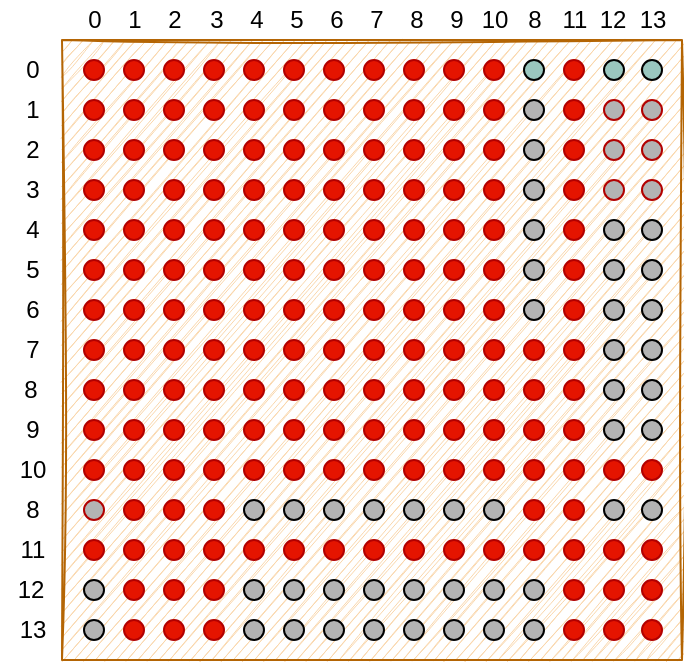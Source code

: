 <mxfile version="14.9.0" type="github">
  <diagram id="aI12qcD_9d_CpV8lR-iv" name="第 1 页">
    <mxGraphModel dx="1422" dy="762" grid="1" gridSize="10" guides="1" tooltips="1" connect="1" arrows="1" fold="1" page="1" pageScale="1" pageWidth="827" pageHeight="1169" math="0" shadow="0">
      <root>
        <mxCell id="0" />
        <mxCell id="1" parent="0" />
        <mxCell id="fjmunv5LrS3fBDm1KLxQ-1" value="" style="whiteSpace=wrap;html=1;aspect=fixed;fillColor=#fad7ac;rounded=0;glass=0;sketch=1;strokeColor=#b46504;" vertex="1" parent="1">
          <mxGeometry x="329" y="620" width="310" height="310" as="geometry" />
        </mxCell>
        <mxCell id="fjmunv5LrS3fBDm1KLxQ-2" value="" style="ellipse;whiteSpace=wrap;html=1;aspect=fixed;fontColor=#ffffff;fillColor=#e51400;strokeColor=#B20000;" vertex="1" parent="1">
          <mxGeometry x="360" y="630" width="10" height="10" as="geometry" />
        </mxCell>
        <mxCell id="fjmunv5LrS3fBDm1KLxQ-3" value="" style="ellipse;whiteSpace=wrap;html=1;aspect=fixed;fontColor=#ffffff;fillColor=#e51400;strokeColor=#B20000;" vertex="1" parent="1">
          <mxGeometry x="380" y="630" width="10" height="10" as="geometry" />
        </mxCell>
        <mxCell id="fjmunv5LrS3fBDm1KLxQ-4" value="" style="ellipse;whiteSpace=wrap;html=1;aspect=fixed;fontColor=#ffffff;fillColor=#e51400;strokeColor=#B20000;" vertex="1" parent="1">
          <mxGeometry x="400" y="630" width="10" height="10" as="geometry" />
        </mxCell>
        <mxCell id="fjmunv5LrS3fBDm1KLxQ-5" value="" style="ellipse;whiteSpace=wrap;html=1;aspect=fixed;fontColor=#ffffff;fillColor=#e51400;strokeColor=#B20000;" vertex="1" parent="1">
          <mxGeometry x="420" y="630" width="10" height="10" as="geometry" />
        </mxCell>
        <mxCell id="fjmunv5LrS3fBDm1KLxQ-6" value="" style="ellipse;whiteSpace=wrap;html=1;aspect=fixed;fontColor=#ffffff;fillColor=#e51400;strokeColor=#B20000;" vertex="1" parent="1">
          <mxGeometry x="440" y="630" width="10" height="10" as="geometry" />
        </mxCell>
        <mxCell id="fjmunv5LrS3fBDm1KLxQ-7" value="" style="ellipse;whiteSpace=wrap;html=1;aspect=fixed;fontColor=#ffffff;fillColor=#e51400;strokeColor=#B20000;" vertex="1" parent="1">
          <mxGeometry x="340" y="630" width="10" height="10" as="geometry" />
        </mxCell>
        <mxCell id="fjmunv5LrS3fBDm1KLxQ-8" value="" style="ellipse;whiteSpace=wrap;html=1;aspect=fixed;fontColor=#ffffff;fillColor=#e51400;strokeColor=#B20000;" vertex="1" parent="1">
          <mxGeometry x="460" y="630" width="10" height="10" as="geometry" />
        </mxCell>
        <mxCell id="fjmunv5LrS3fBDm1KLxQ-9" value="" style="ellipse;whiteSpace=wrap;html=1;aspect=fixed;fontColor=#ffffff;fillColor=#e51400;strokeColor=#B20000;" vertex="1" parent="1">
          <mxGeometry x="500" y="630" width="10" height="10" as="geometry" />
        </mxCell>
        <mxCell id="fjmunv5LrS3fBDm1KLxQ-10" value="" style="ellipse;whiteSpace=wrap;html=1;aspect=fixed;fontColor=#ffffff;fillColor=#e51400;strokeColor=#B20000;" vertex="1" parent="1">
          <mxGeometry x="520" y="630" width="10" height="10" as="geometry" />
        </mxCell>
        <mxCell id="fjmunv5LrS3fBDm1KLxQ-11" value="" style="ellipse;whiteSpace=wrap;html=1;aspect=fixed;fontColor=#ffffff;fillColor=#e51400;strokeColor=#B20000;" vertex="1" parent="1">
          <mxGeometry x="540" y="630" width="10" height="10" as="geometry" />
        </mxCell>
        <mxCell id="fjmunv5LrS3fBDm1KLxQ-12" value="" style="ellipse;whiteSpace=wrap;html=1;aspect=fixed;fillColor=#9AC7BF;" vertex="1" parent="1">
          <mxGeometry x="560" y="630" width="10" height="10" as="geometry" />
        </mxCell>
        <mxCell id="fjmunv5LrS3fBDm1KLxQ-13" value="" style="ellipse;whiteSpace=wrap;html=1;aspect=fixed;fillColor=#e51400;strokeColor=#B20000;fontColor=#ffffff;" vertex="1" parent="1">
          <mxGeometry x="580" y="630" width="10" height="10" as="geometry" />
        </mxCell>
        <mxCell id="fjmunv5LrS3fBDm1KLxQ-14" value="" style="ellipse;whiteSpace=wrap;html=1;aspect=fixed;fontColor=#ffffff;fillColor=#e51400;strokeColor=#B20000;" vertex="1" parent="1">
          <mxGeometry x="480" y="630" width="10" height="10" as="geometry" />
        </mxCell>
        <mxCell id="fjmunv5LrS3fBDm1KLxQ-15" value="" style="ellipse;whiteSpace=wrap;html=1;aspect=fixed;fillColor=#9AC7BF;" vertex="1" parent="1">
          <mxGeometry x="600" y="630" width="10" height="10" as="geometry" />
        </mxCell>
        <mxCell id="fjmunv5LrS3fBDm1KLxQ-16" value="" style="ellipse;whiteSpace=wrap;html=1;aspect=fixed;fillColor=#e51400;strokeColor=#B20000;fontColor=#ffffff;" vertex="1" parent="1">
          <mxGeometry x="360" y="650" width="10" height="10" as="geometry" />
        </mxCell>
        <mxCell id="fjmunv5LrS3fBDm1KLxQ-17" value="" style="ellipse;whiteSpace=wrap;html=1;aspect=fixed;fillColor=#e51400;strokeColor=#B20000;fontColor=#ffffff;" vertex="1" parent="1">
          <mxGeometry x="380" y="650" width="10" height="10" as="geometry" />
        </mxCell>
        <mxCell id="fjmunv5LrS3fBDm1KLxQ-18" value="" style="ellipse;whiteSpace=wrap;html=1;aspect=fixed;fillColor=#e51400;strokeColor=#B20000;fontColor=#ffffff;" vertex="1" parent="1">
          <mxGeometry x="400" y="650" width="10" height="10" as="geometry" />
        </mxCell>
        <mxCell id="fjmunv5LrS3fBDm1KLxQ-19" value="" style="ellipse;whiteSpace=wrap;html=1;aspect=fixed;fillColor=#e51400;strokeColor=#B20000;fontColor=#ffffff;" vertex="1" parent="1">
          <mxGeometry x="420" y="650" width="10" height="10" as="geometry" />
        </mxCell>
        <mxCell id="fjmunv5LrS3fBDm1KLxQ-20" value="" style="ellipse;whiteSpace=wrap;html=1;aspect=fixed;fillColor=#e51400;strokeColor=#B20000;fontColor=#ffffff;" vertex="1" parent="1">
          <mxGeometry x="440" y="650" width="10" height="10" as="geometry" />
        </mxCell>
        <mxCell id="fjmunv5LrS3fBDm1KLxQ-21" value="" style="ellipse;whiteSpace=wrap;html=1;aspect=fixed;fillColor=#e51400;strokeColor=#B20000;fontColor=#ffffff;" vertex="1" parent="1">
          <mxGeometry x="340" y="650" width="10" height="10" as="geometry" />
        </mxCell>
        <mxCell id="fjmunv5LrS3fBDm1KLxQ-22" value="" style="ellipse;whiteSpace=wrap;html=1;aspect=fixed;fillColor=#e51400;strokeColor=#B20000;fontColor=#ffffff;" vertex="1" parent="1">
          <mxGeometry x="460" y="650" width="10" height="10" as="geometry" />
        </mxCell>
        <mxCell id="fjmunv5LrS3fBDm1KLxQ-23" value="" style="ellipse;whiteSpace=wrap;html=1;aspect=fixed;fillColor=#e51400;strokeColor=#B20000;fontColor=#ffffff;" vertex="1" parent="1">
          <mxGeometry x="500" y="650" width="10" height="10" as="geometry" />
        </mxCell>
        <mxCell id="fjmunv5LrS3fBDm1KLxQ-24" value="" style="ellipse;whiteSpace=wrap;html=1;aspect=fixed;fillColor=#e51400;strokeColor=#B20000;fontColor=#ffffff;" vertex="1" parent="1">
          <mxGeometry x="520" y="650" width="10" height="10" as="geometry" />
        </mxCell>
        <mxCell id="fjmunv5LrS3fBDm1KLxQ-25" value="" style="ellipse;whiteSpace=wrap;html=1;aspect=fixed;fillColor=#e51400;strokeColor=#B20000;fontColor=#ffffff;" vertex="1" parent="1">
          <mxGeometry x="540" y="650" width="10" height="10" as="geometry" />
        </mxCell>
        <mxCell id="fjmunv5LrS3fBDm1KLxQ-26" value="" style="ellipse;whiteSpace=wrap;html=1;aspect=fixed;fillColor=#B3B3B3;" vertex="1" parent="1">
          <mxGeometry x="560" y="650" width="10" height="10" as="geometry" />
        </mxCell>
        <mxCell id="fjmunv5LrS3fBDm1KLxQ-27" value="" style="ellipse;whiteSpace=wrap;html=1;aspect=fixed;fillColor=#e51400;strokeColor=#B20000;fontColor=#ffffff;" vertex="1" parent="1">
          <mxGeometry x="580" y="650" width="10" height="10" as="geometry" />
        </mxCell>
        <mxCell id="fjmunv5LrS3fBDm1KLxQ-28" value="" style="ellipse;whiteSpace=wrap;html=1;aspect=fixed;fillColor=#e51400;strokeColor=#B20000;fontColor=#ffffff;" vertex="1" parent="1">
          <mxGeometry x="480" y="650" width="10" height="10" as="geometry" />
        </mxCell>
        <mxCell id="fjmunv5LrS3fBDm1KLxQ-29" value="" style="ellipse;whiteSpace=wrap;html=1;aspect=fixed;strokeColor=#B20000;fontColor=#ffffff;fillColor=#B3B3B3;" vertex="1" parent="1">
          <mxGeometry x="600" y="650" width="10" height="10" as="geometry" />
        </mxCell>
        <mxCell id="fjmunv5LrS3fBDm1KLxQ-30" value="" style="ellipse;whiteSpace=wrap;html=1;aspect=fixed;fillColor=#e51400;strokeColor=#B20000;fontColor=#ffffff;" vertex="1" parent="1">
          <mxGeometry x="360" y="670" width="10" height="10" as="geometry" />
        </mxCell>
        <mxCell id="fjmunv5LrS3fBDm1KLxQ-31" value="" style="ellipse;whiteSpace=wrap;html=1;aspect=fixed;fillColor=#e51400;strokeColor=#B20000;fontColor=#ffffff;" vertex="1" parent="1">
          <mxGeometry x="380" y="670" width="10" height="10" as="geometry" />
        </mxCell>
        <mxCell id="fjmunv5LrS3fBDm1KLxQ-32" value="" style="ellipse;whiteSpace=wrap;html=1;aspect=fixed;fillColor=#e51400;strokeColor=#B20000;fontColor=#ffffff;" vertex="1" parent="1">
          <mxGeometry x="400" y="670" width="10" height="10" as="geometry" />
        </mxCell>
        <mxCell id="fjmunv5LrS3fBDm1KLxQ-33" value="" style="ellipse;whiteSpace=wrap;html=1;aspect=fixed;fillColor=#e51400;strokeColor=#B20000;fontColor=#ffffff;" vertex="1" parent="1">
          <mxGeometry x="420" y="670" width="10" height="10" as="geometry" />
        </mxCell>
        <mxCell id="fjmunv5LrS3fBDm1KLxQ-34" value="" style="ellipse;whiteSpace=wrap;html=1;aspect=fixed;fillColor=#e51400;strokeColor=#B20000;fontColor=#ffffff;" vertex="1" parent="1">
          <mxGeometry x="440" y="670" width="10" height="10" as="geometry" />
        </mxCell>
        <mxCell id="fjmunv5LrS3fBDm1KLxQ-35" value="" style="ellipse;whiteSpace=wrap;html=1;aspect=fixed;fillColor=#e51400;strokeColor=#B20000;fontColor=#ffffff;" vertex="1" parent="1">
          <mxGeometry x="340" y="670" width="10" height="10" as="geometry" />
        </mxCell>
        <mxCell id="fjmunv5LrS3fBDm1KLxQ-36" value="" style="ellipse;whiteSpace=wrap;html=1;aspect=fixed;fillColor=#e51400;strokeColor=#B20000;fontColor=#ffffff;" vertex="1" parent="1">
          <mxGeometry x="460" y="670" width="10" height="10" as="geometry" />
        </mxCell>
        <mxCell id="fjmunv5LrS3fBDm1KLxQ-37" value="" style="ellipse;whiteSpace=wrap;html=1;aspect=fixed;fillColor=#e51400;strokeColor=#B20000;fontColor=#ffffff;" vertex="1" parent="1">
          <mxGeometry x="500" y="670" width="10" height="10" as="geometry" />
        </mxCell>
        <mxCell id="fjmunv5LrS3fBDm1KLxQ-38" value="" style="ellipse;whiteSpace=wrap;html=1;aspect=fixed;fillColor=#e51400;strokeColor=#B20000;fontColor=#ffffff;" vertex="1" parent="1">
          <mxGeometry x="520" y="670" width="10" height="10" as="geometry" />
        </mxCell>
        <mxCell id="fjmunv5LrS3fBDm1KLxQ-39" value="" style="ellipse;whiteSpace=wrap;html=1;aspect=fixed;fillColor=#e51400;strokeColor=#B20000;fontColor=#ffffff;" vertex="1" parent="1">
          <mxGeometry x="540" y="670" width="10" height="10" as="geometry" />
        </mxCell>
        <mxCell id="fjmunv5LrS3fBDm1KLxQ-40" value="" style="ellipse;whiteSpace=wrap;html=1;aspect=fixed;fillColor=#B3B3B3;" vertex="1" parent="1">
          <mxGeometry x="560" y="670" width="10" height="10" as="geometry" />
        </mxCell>
        <mxCell id="fjmunv5LrS3fBDm1KLxQ-41" value="" style="ellipse;whiteSpace=wrap;html=1;aspect=fixed;strokeColor=#B20000;fillColor=#e51400;fontColor=#ffffff;" vertex="1" parent="1">
          <mxGeometry x="580" y="670" width="10" height="10" as="geometry" />
        </mxCell>
        <mxCell id="fjmunv5LrS3fBDm1KLxQ-42" value="" style="ellipse;whiteSpace=wrap;html=1;aspect=fixed;fillColor=#e51400;strokeColor=#B20000;fontColor=#ffffff;" vertex="1" parent="1">
          <mxGeometry x="480" y="670" width="10" height="10" as="geometry" />
        </mxCell>
        <mxCell id="fjmunv5LrS3fBDm1KLxQ-43" value="" style="ellipse;whiteSpace=wrap;html=1;aspect=fixed;strokeColor=#B20000;fontColor=#ffffff;fillColor=#B3B3B3;" vertex="1" parent="1">
          <mxGeometry x="600" y="670" width="10" height="10" as="geometry" />
        </mxCell>
        <mxCell id="fjmunv5LrS3fBDm1KLxQ-44" value="" style="ellipse;whiteSpace=wrap;html=1;aspect=fixed;fillColor=#e51400;strokeColor=#B20000;fontColor=#ffffff;" vertex="1" parent="1">
          <mxGeometry x="360" y="690" width="10" height="10" as="geometry" />
        </mxCell>
        <mxCell id="fjmunv5LrS3fBDm1KLxQ-45" value="" style="ellipse;whiteSpace=wrap;html=1;aspect=fixed;fillColor=#e51400;strokeColor=#B20000;fontColor=#ffffff;" vertex="1" parent="1">
          <mxGeometry x="380" y="690" width="10" height="10" as="geometry" />
        </mxCell>
        <mxCell id="fjmunv5LrS3fBDm1KLxQ-46" value="" style="ellipse;whiteSpace=wrap;html=1;aspect=fixed;fillColor=#e51400;strokeColor=#B20000;fontColor=#ffffff;" vertex="1" parent="1">
          <mxGeometry x="400" y="690" width="10" height="10" as="geometry" />
        </mxCell>
        <mxCell id="fjmunv5LrS3fBDm1KLxQ-47" value="" style="ellipse;whiteSpace=wrap;html=1;aspect=fixed;fillColor=#e51400;strokeColor=#B20000;fontColor=#ffffff;" vertex="1" parent="1">
          <mxGeometry x="420" y="690" width="10" height="10" as="geometry" />
        </mxCell>
        <mxCell id="fjmunv5LrS3fBDm1KLxQ-48" value="" style="ellipse;whiteSpace=wrap;html=1;aspect=fixed;fillColor=#e51400;strokeColor=#B20000;fontColor=#ffffff;" vertex="1" parent="1">
          <mxGeometry x="440" y="690" width="10" height="10" as="geometry" />
        </mxCell>
        <mxCell id="fjmunv5LrS3fBDm1KLxQ-49" value="" style="ellipse;whiteSpace=wrap;html=1;aspect=fixed;fillColor=#e51400;strokeColor=#B20000;fontColor=#ffffff;" vertex="1" parent="1">
          <mxGeometry x="340" y="690" width="10" height="10" as="geometry" />
        </mxCell>
        <mxCell id="fjmunv5LrS3fBDm1KLxQ-50" value="" style="ellipse;whiteSpace=wrap;html=1;aspect=fixed;fillColor=#e51400;strokeColor=#B20000;fontColor=#ffffff;" vertex="1" parent="1">
          <mxGeometry x="460" y="690" width="10" height="10" as="geometry" />
        </mxCell>
        <mxCell id="fjmunv5LrS3fBDm1KLxQ-51" value="" style="ellipse;whiteSpace=wrap;html=1;aspect=fixed;fillColor=#e51400;strokeColor=#B20000;fontColor=#ffffff;" vertex="1" parent="1">
          <mxGeometry x="500" y="690" width="10" height="10" as="geometry" />
        </mxCell>
        <mxCell id="fjmunv5LrS3fBDm1KLxQ-52" value="" style="ellipse;whiteSpace=wrap;html=1;aspect=fixed;fillColor=#e51400;strokeColor=#B20000;fontColor=#ffffff;" vertex="1" parent="1">
          <mxGeometry x="520" y="690" width="10" height="10" as="geometry" />
        </mxCell>
        <mxCell id="fjmunv5LrS3fBDm1KLxQ-53" value="" style="ellipse;whiteSpace=wrap;html=1;aspect=fixed;fillColor=#e51400;strokeColor=#B20000;fontColor=#ffffff;" vertex="1" parent="1">
          <mxGeometry x="540" y="690" width="10" height="10" as="geometry" />
        </mxCell>
        <mxCell id="fjmunv5LrS3fBDm1KLxQ-54" value="" style="ellipse;whiteSpace=wrap;html=1;aspect=fixed;fillColor=#B3B3B3;" vertex="1" parent="1">
          <mxGeometry x="560" y="690" width="10" height="10" as="geometry" />
        </mxCell>
        <mxCell id="fjmunv5LrS3fBDm1KLxQ-55" value="" style="ellipse;whiteSpace=wrap;html=1;aspect=fixed;fillColor=#e51400;strokeColor=#B20000;fontColor=#ffffff;" vertex="1" parent="1">
          <mxGeometry x="580" y="690" width="10" height="10" as="geometry" />
        </mxCell>
        <mxCell id="fjmunv5LrS3fBDm1KLxQ-56" value="" style="ellipse;whiteSpace=wrap;html=1;aspect=fixed;fillColor=#e51400;strokeColor=#B20000;fontColor=#ffffff;" vertex="1" parent="1">
          <mxGeometry x="480" y="690" width="10" height="10" as="geometry" />
        </mxCell>
        <mxCell id="fjmunv5LrS3fBDm1KLxQ-57" value="" style="ellipse;whiteSpace=wrap;html=1;aspect=fixed;strokeColor=#B20000;fontColor=#ffffff;fillColor=#B3B3B3;" vertex="1" parent="1">
          <mxGeometry x="600" y="690" width="10" height="10" as="geometry" />
        </mxCell>
        <mxCell id="fjmunv5LrS3fBDm1KLxQ-58" value="" style="ellipse;whiteSpace=wrap;html=1;aspect=fixed;fillColor=#e51400;strokeColor=#B20000;fontColor=#ffffff;" vertex="1" parent="1">
          <mxGeometry x="360" y="710" width="10" height="10" as="geometry" />
        </mxCell>
        <mxCell id="fjmunv5LrS3fBDm1KLxQ-59" value="" style="ellipse;whiteSpace=wrap;html=1;aspect=fixed;fillColor=#e51400;strokeColor=#B20000;fontColor=#ffffff;" vertex="1" parent="1">
          <mxGeometry x="380" y="710" width="10" height="10" as="geometry" />
        </mxCell>
        <mxCell id="fjmunv5LrS3fBDm1KLxQ-60" value="" style="ellipse;whiteSpace=wrap;html=1;aspect=fixed;fillColor=#e51400;strokeColor=#B20000;fontColor=#ffffff;" vertex="1" parent="1">
          <mxGeometry x="400" y="710" width="10" height="10" as="geometry" />
        </mxCell>
        <mxCell id="fjmunv5LrS3fBDm1KLxQ-61" value="" style="ellipse;whiteSpace=wrap;html=1;aspect=fixed;fillColor=#e51400;strokeColor=#B20000;fontColor=#ffffff;" vertex="1" parent="1">
          <mxGeometry x="420" y="710" width="10" height="10" as="geometry" />
        </mxCell>
        <mxCell id="fjmunv5LrS3fBDm1KLxQ-62" value="" style="ellipse;whiteSpace=wrap;html=1;aspect=fixed;fillColor=#e51400;strokeColor=#B20000;fontColor=#ffffff;" vertex="1" parent="1">
          <mxGeometry x="440" y="710" width="10" height="10" as="geometry" />
        </mxCell>
        <mxCell id="fjmunv5LrS3fBDm1KLxQ-63" value="" style="ellipse;whiteSpace=wrap;html=1;aspect=fixed;fillColor=#e51400;strokeColor=#B20000;fontColor=#ffffff;" vertex="1" parent="1">
          <mxGeometry x="340" y="710" width="10" height="10" as="geometry" />
        </mxCell>
        <mxCell id="fjmunv5LrS3fBDm1KLxQ-64" value="" style="ellipse;whiteSpace=wrap;html=1;aspect=fixed;fillColor=#e51400;strokeColor=#B20000;fontColor=#ffffff;" vertex="1" parent="1">
          <mxGeometry x="460" y="710" width="10" height="10" as="geometry" />
        </mxCell>
        <mxCell id="fjmunv5LrS3fBDm1KLxQ-65" value="" style="ellipse;whiteSpace=wrap;html=1;aspect=fixed;fillColor=#e51400;strokeColor=#B20000;fontColor=#ffffff;" vertex="1" parent="1">
          <mxGeometry x="500" y="710" width="10" height="10" as="geometry" />
        </mxCell>
        <mxCell id="fjmunv5LrS3fBDm1KLxQ-66" value="" style="ellipse;whiteSpace=wrap;html=1;aspect=fixed;fillColor=#e51400;strokeColor=#B20000;fontColor=#ffffff;" vertex="1" parent="1">
          <mxGeometry x="520" y="710" width="10" height="10" as="geometry" />
        </mxCell>
        <mxCell id="fjmunv5LrS3fBDm1KLxQ-67" value="" style="ellipse;whiteSpace=wrap;html=1;aspect=fixed;fillColor=#e51400;strokeColor=#B20000;fontColor=#ffffff;" vertex="1" parent="1">
          <mxGeometry x="540" y="710" width="10" height="10" as="geometry" />
        </mxCell>
        <mxCell id="fjmunv5LrS3fBDm1KLxQ-68" value="" style="ellipse;whiteSpace=wrap;html=1;aspect=fixed;fillColor=#B3B3B3;" vertex="1" parent="1">
          <mxGeometry x="560" y="710" width="10" height="10" as="geometry" />
        </mxCell>
        <mxCell id="fjmunv5LrS3fBDm1KLxQ-69" value="" style="ellipse;whiteSpace=wrap;html=1;aspect=fixed;fillColor=#e51400;strokeColor=#B20000;fontColor=#ffffff;" vertex="1" parent="1">
          <mxGeometry x="580" y="710" width="10" height="10" as="geometry" />
        </mxCell>
        <mxCell id="fjmunv5LrS3fBDm1KLxQ-70" value="" style="ellipse;whiteSpace=wrap;html=1;aspect=fixed;fillColor=#e51400;strokeColor=#B20000;fontColor=#ffffff;" vertex="1" parent="1">
          <mxGeometry x="480" y="710" width="10" height="10" as="geometry" />
        </mxCell>
        <mxCell id="fjmunv5LrS3fBDm1KLxQ-71" value="" style="ellipse;whiteSpace=wrap;html=1;aspect=fixed;fillColor=#B3B3B3;" vertex="1" parent="1">
          <mxGeometry x="600" y="710" width="10" height="10" as="geometry" />
        </mxCell>
        <mxCell id="fjmunv5LrS3fBDm1KLxQ-72" value="" style="ellipse;whiteSpace=wrap;html=1;aspect=fixed;fillColor=#e51400;strokeColor=#B20000;fontColor=#ffffff;" vertex="1" parent="1">
          <mxGeometry x="360" y="730" width="10" height="10" as="geometry" />
        </mxCell>
        <mxCell id="fjmunv5LrS3fBDm1KLxQ-73" value="" style="ellipse;whiteSpace=wrap;html=1;aspect=fixed;fillColor=#e51400;strokeColor=#B20000;fontColor=#ffffff;" vertex="1" parent="1">
          <mxGeometry x="380" y="730" width="10" height="10" as="geometry" />
        </mxCell>
        <mxCell id="fjmunv5LrS3fBDm1KLxQ-74" value="" style="ellipse;whiteSpace=wrap;html=1;aspect=fixed;fillColor=#e51400;strokeColor=#B20000;fontColor=#ffffff;" vertex="1" parent="1">
          <mxGeometry x="400" y="730" width="10" height="10" as="geometry" />
        </mxCell>
        <mxCell id="fjmunv5LrS3fBDm1KLxQ-75" value="" style="ellipse;whiteSpace=wrap;html=1;aspect=fixed;fillColor=#e51400;strokeColor=#B20000;fontColor=#ffffff;" vertex="1" parent="1">
          <mxGeometry x="420" y="730" width="10" height="10" as="geometry" />
        </mxCell>
        <mxCell id="fjmunv5LrS3fBDm1KLxQ-76" value="" style="ellipse;whiteSpace=wrap;html=1;aspect=fixed;fillColor=#e51400;strokeColor=#B20000;fontColor=#ffffff;" vertex="1" parent="1">
          <mxGeometry x="440" y="730" width="10" height="10" as="geometry" />
        </mxCell>
        <mxCell id="fjmunv5LrS3fBDm1KLxQ-77" value="" style="ellipse;whiteSpace=wrap;html=1;aspect=fixed;fillColor=#e51400;strokeColor=#B20000;fontColor=#ffffff;" vertex="1" parent="1">
          <mxGeometry x="340" y="730" width="10" height="10" as="geometry" />
        </mxCell>
        <mxCell id="fjmunv5LrS3fBDm1KLxQ-78" value="" style="ellipse;whiteSpace=wrap;html=1;aspect=fixed;fillColor=#e51400;strokeColor=#B20000;fontColor=#ffffff;" vertex="1" parent="1">
          <mxGeometry x="460" y="730" width="10" height="10" as="geometry" />
        </mxCell>
        <mxCell id="fjmunv5LrS3fBDm1KLxQ-79" value="" style="ellipse;whiteSpace=wrap;html=1;aspect=fixed;fillColor=#e51400;strokeColor=#B20000;fontColor=#ffffff;" vertex="1" parent="1">
          <mxGeometry x="500" y="730" width="10" height="10" as="geometry" />
        </mxCell>
        <mxCell id="fjmunv5LrS3fBDm1KLxQ-80" value="" style="ellipse;whiteSpace=wrap;html=1;aspect=fixed;fillColor=#e51400;strokeColor=#B20000;fontColor=#ffffff;" vertex="1" parent="1">
          <mxGeometry x="520" y="730" width="10" height="10" as="geometry" />
        </mxCell>
        <mxCell id="fjmunv5LrS3fBDm1KLxQ-81" value="" style="ellipse;whiteSpace=wrap;html=1;aspect=fixed;fillColor=#e51400;strokeColor=#B20000;fontColor=#ffffff;" vertex="1" parent="1">
          <mxGeometry x="540" y="730" width="10" height="10" as="geometry" />
        </mxCell>
        <mxCell id="fjmunv5LrS3fBDm1KLxQ-82" value="" style="ellipse;whiteSpace=wrap;html=1;aspect=fixed;fillColor=#B3B3B3;" vertex="1" parent="1">
          <mxGeometry x="560" y="730" width="10" height="10" as="geometry" />
        </mxCell>
        <mxCell id="fjmunv5LrS3fBDm1KLxQ-83" value="" style="ellipse;whiteSpace=wrap;html=1;aspect=fixed;fillColor=#e51400;strokeColor=#B20000;fontColor=#ffffff;" vertex="1" parent="1">
          <mxGeometry x="580" y="730" width="10" height="10" as="geometry" />
        </mxCell>
        <mxCell id="fjmunv5LrS3fBDm1KLxQ-84" value="" style="ellipse;whiteSpace=wrap;html=1;aspect=fixed;fillColor=#e51400;strokeColor=#B20000;fontColor=#ffffff;" vertex="1" parent="1">
          <mxGeometry x="480" y="730" width="10" height="10" as="geometry" />
        </mxCell>
        <mxCell id="fjmunv5LrS3fBDm1KLxQ-85" value="" style="ellipse;whiteSpace=wrap;html=1;aspect=fixed;fillColor=#B3B3B3;" vertex="1" parent="1">
          <mxGeometry x="600" y="730" width="10" height="10" as="geometry" />
        </mxCell>
        <mxCell id="fjmunv5LrS3fBDm1KLxQ-86" value="" style="ellipse;whiteSpace=wrap;html=1;aspect=fixed;fillColor=#e51400;strokeColor=#B20000;fontColor=#ffffff;" vertex="1" parent="1">
          <mxGeometry x="360" y="750" width="10" height="10" as="geometry" />
        </mxCell>
        <mxCell id="fjmunv5LrS3fBDm1KLxQ-87" value="" style="ellipse;whiteSpace=wrap;html=1;aspect=fixed;fillColor=#e51400;strokeColor=#B20000;fontColor=#ffffff;" vertex="1" parent="1">
          <mxGeometry x="380" y="750" width="10" height="10" as="geometry" />
        </mxCell>
        <mxCell id="fjmunv5LrS3fBDm1KLxQ-88" value="" style="ellipse;whiteSpace=wrap;html=1;aspect=fixed;fillColor=#e51400;strokeColor=#B20000;fontColor=#ffffff;" vertex="1" parent="1">
          <mxGeometry x="400" y="750" width="10" height="10" as="geometry" />
        </mxCell>
        <mxCell id="fjmunv5LrS3fBDm1KLxQ-89" value="" style="ellipse;whiteSpace=wrap;html=1;aspect=fixed;fillColor=#e51400;strokeColor=#B20000;fontColor=#ffffff;" vertex="1" parent="1">
          <mxGeometry x="420" y="750" width="10" height="10" as="geometry" />
        </mxCell>
        <mxCell id="fjmunv5LrS3fBDm1KLxQ-90" value="" style="ellipse;whiteSpace=wrap;html=1;aspect=fixed;fillColor=#e51400;strokeColor=#B20000;fontColor=#ffffff;" vertex="1" parent="1">
          <mxGeometry x="440" y="750" width="10" height="10" as="geometry" />
        </mxCell>
        <mxCell id="fjmunv5LrS3fBDm1KLxQ-91" value="" style="ellipse;whiteSpace=wrap;html=1;aspect=fixed;fillColor=#e51400;strokeColor=#B20000;fontColor=#ffffff;" vertex="1" parent="1">
          <mxGeometry x="340" y="750" width="10" height="10" as="geometry" />
        </mxCell>
        <mxCell id="fjmunv5LrS3fBDm1KLxQ-92" value="" style="ellipse;whiteSpace=wrap;html=1;aspect=fixed;fillColor=#e51400;strokeColor=#B20000;fontColor=#ffffff;" vertex="1" parent="1">
          <mxGeometry x="460" y="750" width="10" height="10" as="geometry" />
        </mxCell>
        <mxCell id="fjmunv5LrS3fBDm1KLxQ-93" value="" style="ellipse;whiteSpace=wrap;html=1;aspect=fixed;fillColor=#e51400;strokeColor=#B20000;fontColor=#ffffff;" vertex="1" parent="1">
          <mxGeometry x="500" y="750" width="10" height="10" as="geometry" />
        </mxCell>
        <mxCell id="fjmunv5LrS3fBDm1KLxQ-94" value="" style="ellipse;whiteSpace=wrap;html=1;aspect=fixed;fillColor=#e51400;strokeColor=#B20000;fontColor=#ffffff;" vertex="1" parent="1">
          <mxGeometry x="520" y="750" width="10" height="10" as="geometry" />
        </mxCell>
        <mxCell id="fjmunv5LrS3fBDm1KLxQ-95" value="" style="ellipse;whiteSpace=wrap;html=1;aspect=fixed;fillColor=#e51400;strokeColor=#B20000;fontColor=#ffffff;" vertex="1" parent="1">
          <mxGeometry x="540" y="750" width="10" height="10" as="geometry" />
        </mxCell>
        <mxCell id="fjmunv5LrS3fBDm1KLxQ-96" value="" style="ellipse;whiteSpace=wrap;html=1;aspect=fixed;fillColor=#B3B3B3;" vertex="1" parent="1">
          <mxGeometry x="560" y="750" width="10" height="10" as="geometry" />
        </mxCell>
        <mxCell id="fjmunv5LrS3fBDm1KLxQ-97" value="" style="ellipse;whiteSpace=wrap;html=1;aspect=fixed;fillColor=#e51400;strokeColor=#B20000;fontColor=#ffffff;" vertex="1" parent="1">
          <mxGeometry x="580" y="750" width="10" height="10" as="geometry" />
        </mxCell>
        <mxCell id="fjmunv5LrS3fBDm1KLxQ-98" value="" style="ellipse;whiteSpace=wrap;html=1;aspect=fixed;fillColor=#e51400;strokeColor=#B20000;fontColor=#ffffff;" vertex="1" parent="1">
          <mxGeometry x="480" y="750" width="10" height="10" as="geometry" />
        </mxCell>
        <mxCell id="fjmunv5LrS3fBDm1KLxQ-99" value="" style="ellipse;whiteSpace=wrap;html=1;aspect=fixed;fillColor=#B3B3B3;" vertex="1" parent="1">
          <mxGeometry x="600" y="750" width="10" height="10" as="geometry" />
        </mxCell>
        <mxCell id="fjmunv5LrS3fBDm1KLxQ-100" value="" style="ellipse;whiteSpace=wrap;html=1;aspect=fixed;fillColor=#e51400;strokeColor=#B20000;fontColor=#ffffff;" vertex="1" parent="1">
          <mxGeometry x="360" y="770" width="10" height="10" as="geometry" />
        </mxCell>
        <mxCell id="fjmunv5LrS3fBDm1KLxQ-101" value="" style="ellipse;whiteSpace=wrap;html=1;aspect=fixed;fillColor=#e51400;strokeColor=#B20000;fontColor=#ffffff;" vertex="1" parent="1">
          <mxGeometry x="380" y="770" width="10" height="10" as="geometry" />
        </mxCell>
        <mxCell id="fjmunv5LrS3fBDm1KLxQ-102" value="" style="ellipse;whiteSpace=wrap;html=1;aspect=fixed;fillColor=#e51400;strokeColor=#B20000;fontColor=#ffffff;" vertex="1" parent="1">
          <mxGeometry x="400" y="770" width="10" height="10" as="geometry" />
        </mxCell>
        <mxCell id="fjmunv5LrS3fBDm1KLxQ-103" value="" style="ellipse;whiteSpace=wrap;html=1;aspect=fixed;fillColor=#e51400;strokeColor=#B20000;fontColor=#ffffff;" vertex="1" parent="1">
          <mxGeometry x="420" y="770" width="10" height="10" as="geometry" />
        </mxCell>
        <mxCell id="fjmunv5LrS3fBDm1KLxQ-104" value="" style="ellipse;whiteSpace=wrap;html=1;aspect=fixed;fillColor=#e51400;strokeColor=#B20000;fontColor=#ffffff;" vertex="1" parent="1">
          <mxGeometry x="440" y="770" width="10" height="10" as="geometry" />
        </mxCell>
        <mxCell id="fjmunv5LrS3fBDm1KLxQ-105" value="" style="ellipse;whiteSpace=wrap;html=1;aspect=fixed;fillColor=#e51400;strokeColor=#B20000;fontColor=#ffffff;" vertex="1" parent="1">
          <mxGeometry x="340" y="770" width="10" height="10" as="geometry" />
        </mxCell>
        <mxCell id="fjmunv5LrS3fBDm1KLxQ-106" value="" style="ellipse;whiteSpace=wrap;html=1;aspect=fixed;fillColor=#e51400;strokeColor=#B20000;fontColor=#ffffff;" vertex="1" parent="1">
          <mxGeometry x="460" y="770" width="10" height="10" as="geometry" />
        </mxCell>
        <mxCell id="fjmunv5LrS3fBDm1KLxQ-107" value="" style="ellipse;whiteSpace=wrap;html=1;aspect=fixed;fillColor=#e51400;strokeColor=#B20000;fontColor=#ffffff;" vertex="1" parent="1">
          <mxGeometry x="500" y="770" width="10" height="10" as="geometry" />
        </mxCell>
        <mxCell id="fjmunv5LrS3fBDm1KLxQ-108" value="" style="ellipse;whiteSpace=wrap;html=1;aspect=fixed;fillColor=#e51400;strokeColor=#B20000;fontColor=#ffffff;" vertex="1" parent="1">
          <mxGeometry x="520" y="770" width="10" height="10" as="geometry" />
        </mxCell>
        <mxCell id="fjmunv5LrS3fBDm1KLxQ-109" value="" style="ellipse;whiteSpace=wrap;html=1;aspect=fixed;fillColor=#e51400;strokeColor=#B20000;fontColor=#ffffff;" vertex="1" parent="1">
          <mxGeometry x="540" y="770" width="10" height="10" as="geometry" />
        </mxCell>
        <mxCell id="fjmunv5LrS3fBDm1KLxQ-110" value="" style="ellipse;whiteSpace=wrap;html=1;aspect=fixed;fillColor=#e51400;strokeColor=#B20000;fontColor=#ffffff;" vertex="1" parent="1">
          <mxGeometry x="560" y="770" width="10" height="10" as="geometry" />
        </mxCell>
        <mxCell id="fjmunv5LrS3fBDm1KLxQ-111" value="" style="ellipse;whiteSpace=wrap;html=1;aspect=fixed;fillColor=#e51400;strokeColor=#B20000;fontColor=#ffffff;" vertex="1" parent="1">
          <mxGeometry x="580" y="770" width="10" height="10" as="geometry" />
        </mxCell>
        <mxCell id="fjmunv5LrS3fBDm1KLxQ-112" value="" style="ellipse;whiteSpace=wrap;html=1;aspect=fixed;fillColor=#e51400;strokeColor=#B20000;fontColor=#ffffff;" vertex="1" parent="1">
          <mxGeometry x="480" y="770" width="10" height="10" as="geometry" />
        </mxCell>
        <mxCell id="fjmunv5LrS3fBDm1KLxQ-113" value="" style="ellipse;whiteSpace=wrap;html=1;aspect=fixed;fillColor=#B3B3B3;" vertex="1" parent="1">
          <mxGeometry x="600" y="770" width="10" height="10" as="geometry" />
        </mxCell>
        <mxCell id="fjmunv5LrS3fBDm1KLxQ-114" value="" style="ellipse;whiteSpace=wrap;html=1;aspect=fixed;fillColor=#e51400;strokeColor=#B20000;fontColor=#ffffff;" vertex="1" parent="1">
          <mxGeometry x="360" y="790" width="10" height="10" as="geometry" />
        </mxCell>
        <mxCell id="fjmunv5LrS3fBDm1KLxQ-115" value="" style="ellipse;whiteSpace=wrap;html=1;aspect=fixed;fillColor=#e51400;strokeColor=#B20000;fontColor=#ffffff;" vertex="1" parent="1">
          <mxGeometry x="380" y="790" width="10" height="10" as="geometry" />
        </mxCell>
        <mxCell id="fjmunv5LrS3fBDm1KLxQ-116" value="" style="ellipse;whiteSpace=wrap;html=1;aspect=fixed;fillColor=#e51400;strokeColor=#B20000;fontColor=#ffffff;" vertex="1" parent="1">
          <mxGeometry x="400" y="790" width="10" height="10" as="geometry" />
        </mxCell>
        <mxCell id="fjmunv5LrS3fBDm1KLxQ-117" value="" style="ellipse;whiteSpace=wrap;html=1;aspect=fixed;fillColor=#e51400;strokeColor=#B20000;fontColor=#ffffff;" vertex="1" parent="1">
          <mxGeometry x="420" y="790" width="10" height="10" as="geometry" />
        </mxCell>
        <mxCell id="fjmunv5LrS3fBDm1KLxQ-118" value="" style="ellipse;whiteSpace=wrap;html=1;aspect=fixed;fillColor=#e51400;strokeColor=#B20000;fontColor=#ffffff;" vertex="1" parent="1">
          <mxGeometry x="440" y="790" width="10" height="10" as="geometry" />
        </mxCell>
        <mxCell id="fjmunv5LrS3fBDm1KLxQ-119" value="" style="ellipse;whiteSpace=wrap;html=1;aspect=fixed;fillColor=#e51400;strokeColor=#B20000;fontColor=#ffffff;" vertex="1" parent="1">
          <mxGeometry x="340" y="790" width="10" height="10" as="geometry" />
        </mxCell>
        <mxCell id="fjmunv5LrS3fBDm1KLxQ-120" value="" style="ellipse;whiteSpace=wrap;html=1;aspect=fixed;fillColor=#e51400;strokeColor=#B20000;fontColor=#ffffff;" vertex="1" parent="1">
          <mxGeometry x="460" y="790" width="10" height="10" as="geometry" />
        </mxCell>
        <mxCell id="fjmunv5LrS3fBDm1KLxQ-121" value="" style="ellipse;whiteSpace=wrap;html=1;aspect=fixed;fillColor=#e51400;strokeColor=#B20000;fontColor=#ffffff;" vertex="1" parent="1">
          <mxGeometry x="500" y="790" width="10" height="10" as="geometry" />
        </mxCell>
        <mxCell id="fjmunv5LrS3fBDm1KLxQ-122" value="" style="ellipse;whiteSpace=wrap;html=1;aspect=fixed;fillColor=#e51400;strokeColor=#B20000;fontColor=#ffffff;" vertex="1" parent="1">
          <mxGeometry x="520" y="790" width="10" height="10" as="geometry" />
        </mxCell>
        <mxCell id="fjmunv5LrS3fBDm1KLxQ-123" value="" style="ellipse;whiteSpace=wrap;html=1;aspect=fixed;fillColor=#e51400;strokeColor=#B20000;fontColor=#ffffff;" vertex="1" parent="1">
          <mxGeometry x="540" y="790" width="10" height="10" as="geometry" />
        </mxCell>
        <mxCell id="fjmunv5LrS3fBDm1KLxQ-124" value="" style="ellipse;whiteSpace=wrap;html=1;aspect=fixed;fillColor=#e51400;strokeColor=#B20000;fontColor=#ffffff;" vertex="1" parent="1">
          <mxGeometry x="560" y="790" width="10" height="10" as="geometry" />
        </mxCell>
        <mxCell id="fjmunv5LrS3fBDm1KLxQ-125" value="" style="ellipse;whiteSpace=wrap;html=1;aspect=fixed;fillColor=#e51400;strokeColor=#B20000;fontColor=#ffffff;" vertex="1" parent="1">
          <mxGeometry x="580" y="790" width="10" height="10" as="geometry" />
        </mxCell>
        <mxCell id="fjmunv5LrS3fBDm1KLxQ-126" value="" style="ellipse;whiteSpace=wrap;html=1;aspect=fixed;fillColor=#e51400;strokeColor=#B20000;fontColor=#ffffff;" vertex="1" parent="1">
          <mxGeometry x="480" y="790" width="10" height="10" as="geometry" />
        </mxCell>
        <mxCell id="fjmunv5LrS3fBDm1KLxQ-127" value="" style="ellipse;whiteSpace=wrap;html=1;aspect=fixed;fillColor=#B3B3B3;" vertex="1" parent="1">
          <mxGeometry x="600" y="790" width="10" height="10" as="geometry" />
        </mxCell>
        <mxCell id="fjmunv5LrS3fBDm1KLxQ-128" value="" style="ellipse;whiteSpace=wrap;html=1;aspect=fixed;fillColor=#e51400;strokeColor=#B20000;fontColor=#ffffff;" vertex="1" parent="1">
          <mxGeometry x="360" y="810" width="10" height="10" as="geometry" />
        </mxCell>
        <mxCell id="fjmunv5LrS3fBDm1KLxQ-129" value="" style="ellipse;whiteSpace=wrap;html=1;aspect=fixed;fillColor=#e51400;strokeColor=#B20000;fontColor=#ffffff;" vertex="1" parent="1">
          <mxGeometry x="380" y="810" width="10" height="10" as="geometry" />
        </mxCell>
        <mxCell id="fjmunv5LrS3fBDm1KLxQ-130" value="" style="ellipse;whiteSpace=wrap;html=1;aspect=fixed;fillColor=#e51400;strokeColor=#B20000;fontColor=#ffffff;" vertex="1" parent="1">
          <mxGeometry x="400" y="810" width="10" height="10" as="geometry" />
        </mxCell>
        <mxCell id="fjmunv5LrS3fBDm1KLxQ-131" value="" style="ellipse;whiteSpace=wrap;html=1;aspect=fixed;fillColor=#e51400;strokeColor=#B20000;fontColor=#ffffff;" vertex="1" parent="1">
          <mxGeometry x="420" y="810" width="10" height="10" as="geometry" />
        </mxCell>
        <mxCell id="fjmunv5LrS3fBDm1KLxQ-132" value="" style="ellipse;whiteSpace=wrap;html=1;aspect=fixed;fillColor=#e51400;strokeColor=#B20000;fontColor=#ffffff;" vertex="1" parent="1">
          <mxGeometry x="440" y="810" width="10" height="10" as="geometry" />
        </mxCell>
        <mxCell id="fjmunv5LrS3fBDm1KLxQ-133" value="" style="ellipse;whiteSpace=wrap;html=1;aspect=fixed;fillColor=#e51400;strokeColor=#B20000;fontColor=#ffffff;" vertex="1" parent="1">
          <mxGeometry x="340" y="810" width="10" height="10" as="geometry" />
        </mxCell>
        <mxCell id="fjmunv5LrS3fBDm1KLxQ-134" value="" style="ellipse;whiteSpace=wrap;html=1;aspect=fixed;fillColor=#e51400;strokeColor=#B20000;fontColor=#ffffff;" vertex="1" parent="1">
          <mxGeometry x="460" y="810" width="10" height="10" as="geometry" />
        </mxCell>
        <mxCell id="fjmunv5LrS3fBDm1KLxQ-135" value="" style="ellipse;whiteSpace=wrap;html=1;aspect=fixed;fillColor=#e51400;strokeColor=#B20000;fontColor=#ffffff;" vertex="1" parent="1">
          <mxGeometry x="500" y="810" width="10" height="10" as="geometry" />
        </mxCell>
        <mxCell id="fjmunv5LrS3fBDm1KLxQ-136" value="" style="ellipse;whiteSpace=wrap;html=1;aspect=fixed;fillColor=#e51400;strokeColor=#B20000;fontColor=#ffffff;" vertex="1" parent="1">
          <mxGeometry x="520" y="810" width="10" height="10" as="geometry" />
        </mxCell>
        <mxCell id="fjmunv5LrS3fBDm1KLxQ-137" value="" style="ellipse;whiteSpace=wrap;html=1;aspect=fixed;fillColor=#e51400;strokeColor=#B20000;fontColor=#ffffff;" vertex="1" parent="1">
          <mxGeometry x="540" y="810" width="10" height="10" as="geometry" />
        </mxCell>
        <mxCell id="fjmunv5LrS3fBDm1KLxQ-138" value="" style="ellipse;whiteSpace=wrap;html=1;aspect=fixed;fillColor=#e51400;strokeColor=#B20000;fontColor=#ffffff;" vertex="1" parent="1">
          <mxGeometry x="560" y="810" width="10" height="10" as="geometry" />
        </mxCell>
        <mxCell id="fjmunv5LrS3fBDm1KLxQ-139" value="" style="ellipse;whiteSpace=wrap;html=1;aspect=fixed;fillColor=#e51400;strokeColor=#B20000;fontColor=#ffffff;" vertex="1" parent="1">
          <mxGeometry x="580" y="810" width="10" height="10" as="geometry" />
        </mxCell>
        <mxCell id="fjmunv5LrS3fBDm1KLxQ-140" value="" style="ellipse;whiteSpace=wrap;html=1;aspect=fixed;fillColor=#e51400;strokeColor=#B20000;fontColor=#ffffff;" vertex="1" parent="1">
          <mxGeometry x="480" y="810" width="10" height="10" as="geometry" />
        </mxCell>
        <mxCell id="fjmunv5LrS3fBDm1KLxQ-141" value="" style="ellipse;whiteSpace=wrap;html=1;aspect=fixed;fillColor=#B3B3B3;" vertex="1" parent="1">
          <mxGeometry x="600" y="810" width="10" height="10" as="geometry" />
        </mxCell>
        <mxCell id="fjmunv5LrS3fBDm1KLxQ-142" value="" style="ellipse;whiteSpace=wrap;html=1;aspect=fixed;fillColor=#e51400;strokeColor=#B20000;fontColor=#ffffff;" vertex="1" parent="1">
          <mxGeometry x="360" y="830" width="10" height="10" as="geometry" />
        </mxCell>
        <mxCell id="fjmunv5LrS3fBDm1KLxQ-143" value="" style="ellipse;whiteSpace=wrap;html=1;aspect=fixed;fillColor=#e51400;strokeColor=#B20000;fontColor=#ffffff;" vertex="1" parent="1">
          <mxGeometry x="380" y="830" width="10" height="10" as="geometry" />
        </mxCell>
        <mxCell id="fjmunv5LrS3fBDm1KLxQ-144" value="" style="ellipse;whiteSpace=wrap;html=1;aspect=fixed;fillColor=#e51400;strokeColor=#B20000;fontColor=#ffffff;" vertex="1" parent="1">
          <mxGeometry x="400" y="830" width="10" height="10" as="geometry" />
        </mxCell>
        <mxCell id="fjmunv5LrS3fBDm1KLxQ-145" value="" style="ellipse;whiteSpace=wrap;html=1;aspect=fixed;fillColor=#e51400;strokeColor=#B20000;fontColor=#ffffff;" vertex="1" parent="1">
          <mxGeometry x="420" y="830" width="10" height="10" as="geometry" />
        </mxCell>
        <mxCell id="fjmunv5LrS3fBDm1KLxQ-146" value="" style="ellipse;whiteSpace=wrap;html=1;aspect=fixed;fillColor=#e51400;strokeColor=#B20000;fontColor=#ffffff;" vertex="1" parent="1">
          <mxGeometry x="440" y="830" width="10" height="10" as="geometry" />
        </mxCell>
        <mxCell id="fjmunv5LrS3fBDm1KLxQ-147" value="" style="ellipse;whiteSpace=wrap;html=1;aspect=fixed;fillColor=#e51400;strokeColor=#B20000;fontColor=#ffffff;" vertex="1" parent="1">
          <mxGeometry x="340" y="830" width="10" height="10" as="geometry" />
        </mxCell>
        <mxCell id="fjmunv5LrS3fBDm1KLxQ-148" value="" style="ellipse;whiteSpace=wrap;html=1;aspect=fixed;fillColor=#e51400;strokeColor=#B20000;fontColor=#ffffff;" vertex="1" parent="1">
          <mxGeometry x="460" y="830" width="10" height="10" as="geometry" />
        </mxCell>
        <mxCell id="fjmunv5LrS3fBDm1KLxQ-149" value="" style="ellipse;whiteSpace=wrap;html=1;aspect=fixed;fillColor=#e51400;strokeColor=#B20000;fontColor=#ffffff;" vertex="1" parent="1">
          <mxGeometry x="500" y="830" width="10" height="10" as="geometry" />
        </mxCell>
        <mxCell id="fjmunv5LrS3fBDm1KLxQ-150" value="" style="ellipse;whiteSpace=wrap;html=1;aspect=fixed;fillColor=#e51400;strokeColor=#B20000;fontColor=#ffffff;" vertex="1" parent="1">
          <mxGeometry x="520" y="830" width="10" height="10" as="geometry" />
        </mxCell>
        <mxCell id="fjmunv5LrS3fBDm1KLxQ-151" value="" style="ellipse;whiteSpace=wrap;html=1;aspect=fixed;fillColor=#e51400;strokeColor=#B20000;fontColor=#ffffff;" vertex="1" parent="1">
          <mxGeometry x="540" y="830" width="10" height="10" as="geometry" />
        </mxCell>
        <mxCell id="fjmunv5LrS3fBDm1KLxQ-152" value="" style="ellipse;whiteSpace=wrap;html=1;aspect=fixed;fillColor=#e51400;strokeColor=#B20000;fontColor=#ffffff;" vertex="1" parent="1">
          <mxGeometry x="560" y="830" width="10" height="10" as="geometry" />
        </mxCell>
        <mxCell id="fjmunv5LrS3fBDm1KLxQ-153" value="" style="ellipse;whiteSpace=wrap;html=1;aspect=fixed;fillColor=#e51400;strokeColor=#B20000;fontColor=#ffffff;" vertex="1" parent="1">
          <mxGeometry x="580" y="830" width="10" height="10" as="geometry" />
        </mxCell>
        <mxCell id="fjmunv5LrS3fBDm1KLxQ-154" value="" style="ellipse;whiteSpace=wrap;html=1;aspect=fixed;fillColor=#e51400;strokeColor=#B20000;fontColor=#ffffff;" vertex="1" parent="1">
          <mxGeometry x="480" y="830" width="10" height="10" as="geometry" />
        </mxCell>
        <mxCell id="fjmunv5LrS3fBDm1KLxQ-155" value="" style="ellipse;whiteSpace=wrap;html=1;aspect=fixed;fillColor=#e51400;strokeColor=#B20000;fontColor=#ffffff;" vertex="1" parent="1">
          <mxGeometry x="600" y="830" width="10" height="10" as="geometry" />
        </mxCell>
        <mxCell id="fjmunv5LrS3fBDm1KLxQ-156" value="" style="ellipse;whiteSpace=wrap;html=1;aspect=fixed;fillColor=#e51400;strokeColor=#B20000;fontColor=#ffffff;" vertex="1" parent="1">
          <mxGeometry x="360" y="850" width="10" height="10" as="geometry" />
        </mxCell>
        <mxCell id="fjmunv5LrS3fBDm1KLxQ-157" value="" style="ellipse;whiteSpace=wrap;html=1;aspect=fixed;fillColor=#e51400;strokeColor=#B20000;fontColor=#ffffff;" vertex="1" parent="1">
          <mxGeometry x="380" y="850" width="10" height="10" as="geometry" />
        </mxCell>
        <mxCell id="fjmunv5LrS3fBDm1KLxQ-158" value="" style="ellipse;whiteSpace=wrap;html=1;aspect=fixed;fillColor=#e51400;strokeColor=#B20000;fontColor=#ffffff;" vertex="1" parent="1">
          <mxGeometry x="400" y="850" width="10" height="10" as="geometry" />
        </mxCell>
        <mxCell id="fjmunv5LrS3fBDm1KLxQ-159" value="" style="ellipse;whiteSpace=wrap;html=1;aspect=fixed;fillColor=#B3B3B3;" vertex="1" parent="1">
          <mxGeometry x="420" y="850" width="10" height="10" as="geometry" />
        </mxCell>
        <mxCell id="fjmunv5LrS3fBDm1KLxQ-160" value="" style="ellipse;whiteSpace=wrap;html=1;aspect=fixed;fillColor=#B3B3B3;" vertex="1" parent="1">
          <mxGeometry x="440" y="850" width="10" height="10" as="geometry" />
        </mxCell>
        <mxCell id="fjmunv5LrS3fBDm1KLxQ-161" value="" style="ellipse;whiteSpace=wrap;html=1;aspect=fixed;strokeColor=#B20000;fontColor=#ffffff;fillColor=#B3B3B3;" vertex="1" parent="1">
          <mxGeometry x="340" y="850" width="10" height="10" as="geometry" />
        </mxCell>
        <mxCell id="fjmunv5LrS3fBDm1KLxQ-162" value="" style="ellipse;whiteSpace=wrap;html=1;aspect=fixed;fillColor=#B3B3B3;" vertex="1" parent="1">
          <mxGeometry x="460" y="850" width="10" height="10" as="geometry" />
        </mxCell>
        <mxCell id="fjmunv5LrS3fBDm1KLxQ-163" value="" style="ellipse;whiteSpace=wrap;html=1;aspect=fixed;fillColor=#B3B3B3;" vertex="1" parent="1">
          <mxGeometry x="500" y="850" width="10" height="10" as="geometry" />
        </mxCell>
        <mxCell id="fjmunv5LrS3fBDm1KLxQ-164" value="" style="ellipse;whiteSpace=wrap;html=1;aspect=fixed;fillColor=#B3B3B3;" vertex="1" parent="1">
          <mxGeometry x="520" y="850" width="10" height="10" as="geometry" />
        </mxCell>
        <mxCell id="fjmunv5LrS3fBDm1KLxQ-165" value="" style="ellipse;whiteSpace=wrap;html=1;aspect=fixed;fillColor=#B3B3B3;" vertex="1" parent="1">
          <mxGeometry x="540" y="850" width="10" height="10" as="geometry" />
        </mxCell>
        <mxCell id="fjmunv5LrS3fBDm1KLxQ-166" value="" style="ellipse;whiteSpace=wrap;html=1;aspect=fixed;fillColor=#e51400;strokeColor=#B20000;fontColor=#ffffff;" vertex="1" parent="1">
          <mxGeometry x="560" y="850" width="10" height="10" as="geometry" />
        </mxCell>
        <mxCell id="fjmunv5LrS3fBDm1KLxQ-167" value="" style="ellipse;whiteSpace=wrap;html=1;aspect=fixed;fillColor=#e51400;strokeColor=#B20000;fontColor=#ffffff;" vertex="1" parent="1">
          <mxGeometry x="580" y="850" width="10" height="10" as="geometry" />
        </mxCell>
        <mxCell id="fjmunv5LrS3fBDm1KLxQ-168" value="" style="ellipse;whiteSpace=wrap;html=1;aspect=fixed;fillColor=#B3B3B3;" vertex="1" parent="1">
          <mxGeometry x="480" y="850" width="10" height="10" as="geometry" />
        </mxCell>
        <mxCell id="fjmunv5LrS3fBDm1KLxQ-169" value="" style="ellipse;whiteSpace=wrap;html=1;aspect=fixed;fillColor=#B3B3B3;" vertex="1" parent="1">
          <mxGeometry x="600" y="850" width="10" height="10" as="geometry" />
        </mxCell>
        <mxCell id="fjmunv5LrS3fBDm1KLxQ-170" value="" style="ellipse;whiteSpace=wrap;html=1;aspect=fixed;fillColor=#e51400;strokeColor=#B20000;fontColor=#ffffff;" vertex="1" parent="1">
          <mxGeometry x="360" y="870" width="10" height="10" as="geometry" />
        </mxCell>
        <mxCell id="fjmunv5LrS3fBDm1KLxQ-171" value="" style="ellipse;whiteSpace=wrap;html=1;aspect=fixed;fillColor=#e51400;strokeColor=#B20000;fontColor=#ffffff;" vertex="1" parent="1">
          <mxGeometry x="380" y="870" width="10" height="10" as="geometry" />
        </mxCell>
        <mxCell id="fjmunv5LrS3fBDm1KLxQ-172" value="" style="ellipse;whiteSpace=wrap;html=1;aspect=fixed;fillColor=#e51400;strokeColor=#B20000;fontColor=#ffffff;" vertex="1" parent="1">
          <mxGeometry x="400" y="870" width="10" height="10" as="geometry" />
        </mxCell>
        <mxCell id="fjmunv5LrS3fBDm1KLxQ-173" value="" style="ellipse;whiteSpace=wrap;html=1;aspect=fixed;fillColor=#e51400;strokeColor=#B20000;fontColor=#ffffff;" vertex="1" parent="1">
          <mxGeometry x="420" y="870" width="10" height="10" as="geometry" />
        </mxCell>
        <mxCell id="fjmunv5LrS3fBDm1KLxQ-174" value="" style="ellipse;whiteSpace=wrap;html=1;aspect=fixed;fillColor=#e51400;strokeColor=#B20000;fontColor=#ffffff;" vertex="1" parent="1">
          <mxGeometry x="440" y="870" width="10" height="10" as="geometry" />
        </mxCell>
        <mxCell id="fjmunv5LrS3fBDm1KLxQ-175" value="" style="ellipse;whiteSpace=wrap;html=1;aspect=fixed;fillColor=#e51400;strokeColor=#B20000;fontColor=#ffffff;" vertex="1" parent="1">
          <mxGeometry x="340" y="870" width="10" height="10" as="geometry" />
        </mxCell>
        <mxCell id="fjmunv5LrS3fBDm1KLxQ-176" value="" style="ellipse;whiteSpace=wrap;html=1;aspect=fixed;fillColor=#e51400;strokeColor=#B20000;fontColor=#ffffff;" vertex="1" parent="1">
          <mxGeometry x="460" y="870" width="10" height="10" as="geometry" />
        </mxCell>
        <mxCell id="fjmunv5LrS3fBDm1KLxQ-177" value="" style="ellipse;whiteSpace=wrap;html=1;aspect=fixed;fillColor=#e51400;strokeColor=#B20000;fontColor=#ffffff;" vertex="1" parent="1">
          <mxGeometry x="500" y="870" width="10" height="10" as="geometry" />
        </mxCell>
        <mxCell id="fjmunv5LrS3fBDm1KLxQ-178" value="" style="ellipse;whiteSpace=wrap;html=1;aspect=fixed;fillColor=#e51400;strokeColor=#B20000;fontColor=#ffffff;" vertex="1" parent="1">
          <mxGeometry x="520" y="870" width="10" height="10" as="geometry" />
        </mxCell>
        <mxCell id="fjmunv5LrS3fBDm1KLxQ-179" value="" style="ellipse;whiteSpace=wrap;html=1;aspect=fixed;fillColor=#e51400;strokeColor=#B20000;fontColor=#ffffff;" vertex="1" parent="1">
          <mxGeometry x="540" y="870" width="10" height="10" as="geometry" />
        </mxCell>
        <mxCell id="fjmunv5LrS3fBDm1KLxQ-180" value="" style="ellipse;whiteSpace=wrap;html=1;aspect=fixed;fillColor=#e51400;strokeColor=#B20000;fontColor=#ffffff;" vertex="1" parent="1">
          <mxGeometry x="560" y="870" width="10" height="10" as="geometry" />
        </mxCell>
        <mxCell id="fjmunv5LrS3fBDm1KLxQ-181" value="" style="ellipse;whiteSpace=wrap;html=1;aspect=fixed;fillColor=#e51400;strokeColor=#B20000;fontColor=#ffffff;" vertex="1" parent="1">
          <mxGeometry x="580" y="870" width="10" height="10" as="geometry" />
        </mxCell>
        <mxCell id="fjmunv5LrS3fBDm1KLxQ-182" value="" style="ellipse;whiteSpace=wrap;html=1;aspect=fixed;fillColor=#e51400;strokeColor=#B20000;fontColor=#ffffff;" vertex="1" parent="1">
          <mxGeometry x="480" y="870" width="10" height="10" as="geometry" />
        </mxCell>
        <mxCell id="fjmunv5LrS3fBDm1KLxQ-183" value="" style="ellipse;whiteSpace=wrap;html=1;aspect=fixed;fillColor=#e51400;strokeColor=#B20000;fontColor=#ffffff;" vertex="1" parent="1">
          <mxGeometry x="600" y="870" width="10" height="10" as="geometry" />
        </mxCell>
        <mxCell id="fjmunv5LrS3fBDm1KLxQ-184" value="" style="ellipse;whiteSpace=wrap;html=1;aspect=fixed;fillColor=#e51400;strokeColor=#B20000;fontColor=#ffffff;" vertex="1" parent="1">
          <mxGeometry x="360" y="890" width="10" height="10" as="geometry" />
        </mxCell>
        <mxCell id="fjmunv5LrS3fBDm1KLxQ-185" value="" style="ellipse;whiteSpace=wrap;html=1;aspect=fixed;fillColor=#e51400;strokeColor=#B20000;fontColor=#ffffff;" vertex="1" parent="1">
          <mxGeometry x="380" y="890" width="10" height="10" as="geometry" />
        </mxCell>
        <mxCell id="fjmunv5LrS3fBDm1KLxQ-186" value="" style="ellipse;whiteSpace=wrap;html=1;aspect=fixed;fillColor=#e51400;strokeColor=#B20000;fontColor=#ffffff;" vertex="1" parent="1">
          <mxGeometry x="400" y="890" width="10" height="10" as="geometry" />
        </mxCell>
        <mxCell id="fjmunv5LrS3fBDm1KLxQ-187" value="" style="ellipse;whiteSpace=wrap;html=1;aspect=fixed;fillColor=#B3B3B3;" vertex="1" parent="1">
          <mxGeometry x="420" y="890" width="10" height="10" as="geometry" />
        </mxCell>
        <mxCell id="fjmunv5LrS3fBDm1KLxQ-188" value="" style="ellipse;whiteSpace=wrap;html=1;aspect=fixed;fillColor=#B3B3B3;" vertex="1" parent="1">
          <mxGeometry x="440" y="890" width="10" height="10" as="geometry" />
        </mxCell>
        <mxCell id="fjmunv5LrS3fBDm1KLxQ-189" value="" style="ellipse;whiteSpace=wrap;html=1;aspect=fixed;fillColor=#B3B3B3;" vertex="1" parent="1">
          <mxGeometry x="340" y="890" width="10" height="10" as="geometry" />
        </mxCell>
        <mxCell id="fjmunv5LrS3fBDm1KLxQ-190" value="" style="ellipse;whiteSpace=wrap;html=1;aspect=fixed;fillColor=#B3B3B3;" vertex="1" parent="1">
          <mxGeometry x="460" y="890" width="10" height="10" as="geometry" />
        </mxCell>
        <mxCell id="fjmunv5LrS3fBDm1KLxQ-191" value="" style="ellipse;whiteSpace=wrap;html=1;aspect=fixed;fillColor=#B3B3B3;" vertex="1" parent="1">
          <mxGeometry x="500" y="890" width="10" height="10" as="geometry" />
        </mxCell>
        <mxCell id="fjmunv5LrS3fBDm1KLxQ-192" value="" style="ellipse;whiteSpace=wrap;html=1;aspect=fixed;fillColor=#B3B3B3;" vertex="1" parent="1">
          <mxGeometry x="520" y="890" width="10" height="10" as="geometry" />
        </mxCell>
        <mxCell id="fjmunv5LrS3fBDm1KLxQ-193" value="" style="ellipse;whiteSpace=wrap;html=1;aspect=fixed;fillColor=#B3B3B3;" vertex="1" parent="1">
          <mxGeometry x="540" y="890" width="10" height="10" as="geometry" />
        </mxCell>
        <mxCell id="fjmunv5LrS3fBDm1KLxQ-194" value="" style="ellipse;whiteSpace=wrap;html=1;aspect=fixed;fillColor=#B3B3B3;" vertex="1" parent="1">
          <mxGeometry x="560" y="890" width="10" height="10" as="geometry" />
        </mxCell>
        <mxCell id="fjmunv5LrS3fBDm1KLxQ-195" value="" style="ellipse;whiteSpace=wrap;html=1;aspect=fixed;fillColor=#e51400;strokeColor=#B20000;fontColor=#ffffff;" vertex="1" parent="1">
          <mxGeometry x="580" y="890" width="10" height="10" as="geometry" />
        </mxCell>
        <mxCell id="fjmunv5LrS3fBDm1KLxQ-196" value="" style="ellipse;whiteSpace=wrap;html=1;aspect=fixed;fillColor=#B3B3B3;" vertex="1" parent="1">
          <mxGeometry x="480" y="890" width="10" height="10" as="geometry" />
        </mxCell>
        <mxCell id="fjmunv5LrS3fBDm1KLxQ-197" value="" style="ellipse;whiteSpace=wrap;html=1;aspect=fixed;fillColor=#e51400;strokeColor=#B20000;fontColor=#ffffff;" vertex="1" parent="1">
          <mxGeometry x="600" y="890" width="10" height="10" as="geometry" />
        </mxCell>
        <mxCell id="fjmunv5LrS3fBDm1KLxQ-198" value="0" style="text;html=1;align=center;verticalAlign=middle;resizable=0;points=[];autosize=1;strokeColor=none;" vertex="1" parent="1">
          <mxGeometry x="335" y="600" width="20" height="20" as="geometry" />
        </mxCell>
        <mxCell id="fjmunv5LrS3fBDm1KLxQ-199" value="1" style="text;html=1;align=center;verticalAlign=middle;resizable=0;points=[];autosize=1;strokeColor=none;" vertex="1" parent="1">
          <mxGeometry x="355" y="600" width="20" height="20" as="geometry" />
        </mxCell>
        <mxCell id="fjmunv5LrS3fBDm1KLxQ-200" value="2" style="text;html=1;align=center;verticalAlign=middle;resizable=0;points=[];autosize=1;strokeColor=none;" vertex="1" parent="1">
          <mxGeometry x="375" y="600" width="20" height="20" as="geometry" />
        </mxCell>
        <mxCell id="fjmunv5LrS3fBDm1KLxQ-201" value="3" style="text;html=1;align=center;verticalAlign=middle;resizable=0;points=[];autosize=1;strokeColor=none;" vertex="1" parent="1">
          <mxGeometry x="395.5" y="600" width="20" height="20" as="geometry" />
        </mxCell>
        <mxCell id="fjmunv5LrS3fBDm1KLxQ-202" value="4" style="text;html=1;align=center;verticalAlign=middle;resizable=0;points=[];autosize=1;strokeColor=none;" vertex="1" parent="1">
          <mxGeometry x="415.5" y="600" width="20" height="20" as="geometry" />
        </mxCell>
        <mxCell id="fjmunv5LrS3fBDm1KLxQ-203" value="5" style="text;html=1;align=center;verticalAlign=middle;resizable=0;points=[];autosize=1;strokeColor=none;" vertex="1" parent="1">
          <mxGeometry x="435.5" y="600" width="20" height="20" as="geometry" />
        </mxCell>
        <mxCell id="fjmunv5LrS3fBDm1KLxQ-204" value="6" style="text;html=1;align=center;verticalAlign=middle;resizable=0;points=[];autosize=1;strokeColor=none;" vertex="1" parent="1">
          <mxGeometry x="455.5" y="600" width="20" height="20" as="geometry" />
        </mxCell>
        <mxCell id="fjmunv5LrS3fBDm1KLxQ-205" value="7" style="text;html=1;align=center;verticalAlign=middle;resizable=0;points=[];autosize=1;strokeColor=none;" vertex="1" parent="1">
          <mxGeometry x="475.5" y="600" width="20" height="20" as="geometry" />
        </mxCell>
        <mxCell id="fjmunv5LrS3fBDm1KLxQ-206" value="8" style="text;html=1;align=center;verticalAlign=middle;resizable=0;points=[];autosize=1;strokeColor=none;" vertex="1" parent="1">
          <mxGeometry x="495.5" y="600" width="20" height="20" as="geometry" />
        </mxCell>
        <mxCell id="fjmunv5LrS3fBDm1KLxQ-207" value="9" style="text;html=1;align=center;verticalAlign=middle;resizable=0;points=[];autosize=1;strokeColor=none;" vertex="1" parent="1">
          <mxGeometry x="515.5" y="600" width="20" height="20" as="geometry" />
        </mxCell>
        <mxCell id="fjmunv5LrS3fBDm1KLxQ-208" value="10" style="text;html=1;align=center;verticalAlign=middle;resizable=0;points=[];autosize=1;strokeColor=none;" vertex="1" parent="1">
          <mxGeometry x="530" y="600" width="30" height="20" as="geometry" />
        </mxCell>
        <mxCell id="fjmunv5LrS3fBDm1KLxQ-209" value="8" style="text;html=1;align=center;verticalAlign=middle;resizable=0;points=[];autosize=1;strokeColor=none;" vertex="1" parent="1">
          <mxGeometry x="555" y="600" width="20" height="20" as="geometry" />
        </mxCell>
        <mxCell id="fjmunv5LrS3fBDm1KLxQ-210" value="11" style="text;html=1;align=center;verticalAlign=middle;resizable=0;points=[];autosize=1;strokeColor=none;" vertex="1" parent="1">
          <mxGeometry x="570" y="600" width="30" height="20" as="geometry" />
        </mxCell>
        <mxCell id="fjmunv5LrS3fBDm1KLxQ-211" value="12" style="text;html=1;align=center;verticalAlign=middle;resizable=0;points=[];autosize=1;strokeColor=none;" vertex="1" parent="1">
          <mxGeometry x="589" y="600" width="30" height="20" as="geometry" />
        </mxCell>
        <mxCell id="fjmunv5LrS3fBDm1KLxQ-212" value="0" style="text;html=1;align=center;verticalAlign=middle;resizable=0;points=[];autosize=1;strokeColor=#FFFFFF;" vertex="1" parent="1">
          <mxGeometry x="304" y="625" width="20" height="20" as="geometry" />
        </mxCell>
        <mxCell id="fjmunv5LrS3fBDm1KLxQ-213" value="1" style="text;html=1;align=center;verticalAlign=middle;resizable=0;points=[];autosize=1;" vertex="1" parent="1">
          <mxGeometry x="304" y="645" width="20" height="20" as="geometry" />
        </mxCell>
        <mxCell id="fjmunv5LrS3fBDm1KLxQ-214" value="2" style="text;html=1;align=center;verticalAlign=middle;resizable=0;points=[];autosize=1;strokeColor=none;" vertex="1" parent="1">
          <mxGeometry x="304" y="665" width="20" height="20" as="geometry" />
        </mxCell>
        <mxCell id="fjmunv5LrS3fBDm1KLxQ-215" value="3" style="text;html=1;align=center;verticalAlign=middle;resizable=0;points=[];autosize=1;strokeColor=none;" vertex="1" parent="1">
          <mxGeometry x="304" y="685" width="20" height="20" as="geometry" />
        </mxCell>
        <mxCell id="fjmunv5LrS3fBDm1KLxQ-216" value="4" style="text;html=1;align=center;verticalAlign=middle;resizable=0;points=[];autosize=1;strokeColor=none;" vertex="1" parent="1">
          <mxGeometry x="304" y="705" width="20" height="20" as="geometry" />
        </mxCell>
        <mxCell id="fjmunv5LrS3fBDm1KLxQ-217" value="5" style="text;html=1;align=center;verticalAlign=middle;resizable=0;points=[];autosize=1;strokeColor=none;" vertex="1" parent="1">
          <mxGeometry x="304" y="725" width="20" height="20" as="geometry" />
        </mxCell>
        <mxCell id="fjmunv5LrS3fBDm1KLxQ-218" value="6" style="text;html=1;align=center;verticalAlign=middle;resizable=0;points=[];autosize=1;strokeColor=none;" vertex="1" parent="1">
          <mxGeometry x="304" y="745" width="20" height="20" as="geometry" />
        </mxCell>
        <mxCell id="fjmunv5LrS3fBDm1KLxQ-219" value="7" style="text;html=1;align=center;verticalAlign=middle;resizable=0;points=[];autosize=1;strokeColor=none;" vertex="1" parent="1">
          <mxGeometry x="304" y="765" width="20" height="20" as="geometry" />
        </mxCell>
        <mxCell id="fjmunv5LrS3fBDm1KLxQ-220" value="8" style="text;html=1;align=center;verticalAlign=middle;resizable=0;points=[];autosize=1;strokeColor=none;" vertex="1" parent="1">
          <mxGeometry x="303" y="785" width="20" height="20" as="geometry" />
        </mxCell>
        <mxCell id="fjmunv5LrS3fBDm1KLxQ-221" value="9" style="text;html=1;align=center;verticalAlign=middle;resizable=0;points=[];autosize=1;strokeColor=none;" vertex="1" parent="1">
          <mxGeometry x="304" y="805" width="20" height="20" as="geometry" />
        </mxCell>
        <mxCell id="fjmunv5LrS3fBDm1KLxQ-222" value="10" style="text;html=1;align=center;verticalAlign=middle;resizable=0;points=[];autosize=1;strokeColor=none;" vertex="1" parent="1">
          <mxGeometry x="299" y="825" width="30" height="20" as="geometry" />
        </mxCell>
        <mxCell id="fjmunv5LrS3fBDm1KLxQ-223" value="11" style="text;html=1;align=center;verticalAlign=middle;resizable=0;points=[];autosize=1;strokeColor=none;" vertex="1" parent="1">
          <mxGeometry x="299" y="865" width="30" height="20" as="geometry" />
        </mxCell>
        <mxCell id="fjmunv5LrS3fBDm1KLxQ-224" value="12" style="text;html=1;align=center;verticalAlign=middle;resizable=0;points=[];autosize=1;strokeColor=none;" vertex="1" parent="1">
          <mxGeometry x="298" y="885" width="30" height="20" as="geometry" />
        </mxCell>
        <mxCell id="fjmunv5LrS3fBDm1KLxQ-225" value="13" style="text;html=1;align=center;verticalAlign=middle;resizable=0;points=[];autosize=1;strokeColor=none;" vertex="1" parent="1">
          <mxGeometry x="299" y="905" width="30" height="20" as="geometry" />
        </mxCell>
        <mxCell id="fjmunv5LrS3fBDm1KLxQ-226" value="" style="ellipse;whiteSpace=wrap;html=1;aspect=fixed;fillColor=#9AC7BF;" vertex="1" parent="1">
          <mxGeometry x="619" y="630" width="10" height="10" as="geometry" />
        </mxCell>
        <mxCell id="fjmunv5LrS3fBDm1KLxQ-227" value="" style="ellipse;whiteSpace=wrap;html=1;aspect=fixed;strokeColor=#B20000;fontColor=#ffffff;fillColor=#B3B3B3;" vertex="1" parent="1">
          <mxGeometry x="619" y="650" width="10" height="10" as="geometry" />
        </mxCell>
        <mxCell id="fjmunv5LrS3fBDm1KLxQ-228" value="" style="ellipse;whiteSpace=wrap;html=1;aspect=fixed;strokeColor=#B20000;fontColor=#ffffff;fillColor=#B3B3B3;" vertex="1" parent="1">
          <mxGeometry x="619" y="670" width="10" height="10" as="geometry" />
        </mxCell>
        <mxCell id="fjmunv5LrS3fBDm1KLxQ-229" value="" style="ellipse;whiteSpace=wrap;html=1;aspect=fixed;strokeColor=#B20000;fontColor=#ffffff;fillColor=#B3B3B3;" vertex="1" parent="1">
          <mxGeometry x="619" y="690" width="10" height="10" as="geometry" />
        </mxCell>
        <mxCell id="fjmunv5LrS3fBDm1KLxQ-230" value="" style="ellipse;whiteSpace=wrap;html=1;aspect=fixed;fillColor=#B3B3B3;" vertex="1" parent="1">
          <mxGeometry x="619" y="710" width="10" height="10" as="geometry" />
        </mxCell>
        <mxCell id="fjmunv5LrS3fBDm1KLxQ-231" value="" style="ellipse;whiteSpace=wrap;html=1;aspect=fixed;fillColor=#B3B3B3;" vertex="1" parent="1">
          <mxGeometry x="619" y="730" width="10" height="10" as="geometry" />
        </mxCell>
        <mxCell id="fjmunv5LrS3fBDm1KLxQ-232" value="" style="ellipse;whiteSpace=wrap;html=1;aspect=fixed;fillColor=#B3B3B3;" vertex="1" parent="1">
          <mxGeometry x="619" y="750" width="10" height="10" as="geometry" />
        </mxCell>
        <mxCell id="fjmunv5LrS3fBDm1KLxQ-233" value="" style="ellipse;whiteSpace=wrap;html=1;aspect=fixed;fillColor=#B3B3B3;" vertex="1" parent="1">
          <mxGeometry x="619" y="770" width="10" height="10" as="geometry" />
        </mxCell>
        <mxCell id="fjmunv5LrS3fBDm1KLxQ-234" value="" style="ellipse;whiteSpace=wrap;html=1;aspect=fixed;fillColor=#B3B3B3;" vertex="1" parent="1">
          <mxGeometry x="619" y="790" width="10" height="10" as="geometry" />
        </mxCell>
        <mxCell id="fjmunv5LrS3fBDm1KLxQ-235" value="" style="ellipse;whiteSpace=wrap;html=1;aspect=fixed;fillColor=#B3B3B3;" vertex="1" parent="1">
          <mxGeometry x="619" y="810" width="10" height="10" as="geometry" />
        </mxCell>
        <mxCell id="fjmunv5LrS3fBDm1KLxQ-236" value="" style="ellipse;whiteSpace=wrap;html=1;aspect=fixed;fillColor=#e51400;strokeColor=#B20000;fontColor=#ffffff;" vertex="1" parent="1">
          <mxGeometry x="619" y="830" width="10" height="10" as="geometry" />
        </mxCell>
        <mxCell id="fjmunv5LrS3fBDm1KLxQ-237" value="" style="ellipse;whiteSpace=wrap;html=1;aspect=fixed;fillColor=#B3B3B3;" vertex="1" parent="1">
          <mxGeometry x="619" y="850" width="10" height="10" as="geometry" />
        </mxCell>
        <mxCell id="fjmunv5LrS3fBDm1KLxQ-238" value="" style="ellipse;whiteSpace=wrap;html=1;aspect=fixed;fillColor=#e51400;strokeColor=#B20000;fontColor=#ffffff;" vertex="1" parent="1">
          <mxGeometry x="619" y="870" width="10" height="10" as="geometry" />
        </mxCell>
        <mxCell id="fjmunv5LrS3fBDm1KLxQ-239" value="" style="ellipse;whiteSpace=wrap;html=1;aspect=fixed;fillColor=#e51400;strokeColor=#B20000;fontColor=#ffffff;" vertex="1" parent="1">
          <mxGeometry x="619" y="890" width="10" height="10" as="geometry" />
        </mxCell>
        <mxCell id="fjmunv5LrS3fBDm1KLxQ-240" value="" style="ellipse;whiteSpace=wrap;html=1;aspect=fixed;fillColor=#e51400;strokeColor=#B20000;fontColor=#ffffff;" vertex="1" parent="1">
          <mxGeometry x="360" y="910" width="10" height="10" as="geometry" />
        </mxCell>
        <mxCell id="fjmunv5LrS3fBDm1KLxQ-241" value="" style="ellipse;whiteSpace=wrap;html=1;aspect=fixed;fillColor=#e51400;strokeColor=#B20000;fontColor=#ffffff;" vertex="1" parent="1">
          <mxGeometry x="380" y="910" width="10" height="10" as="geometry" />
        </mxCell>
        <mxCell id="fjmunv5LrS3fBDm1KLxQ-242" value="" style="ellipse;whiteSpace=wrap;html=1;aspect=fixed;fillColor=#e51400;strokeColor=#B20000;fontColor=#ffffff;" vertex="1" parent="1">
          <mxGeometry x="400" y="910" width="10" height="10" as="geometry" />
        </mxCell>
        <mxCell id="fjmunv5LrS3fBDm1KLxQ-243" value="" style="ellipse;whiteSpace=wrap;html=1;aspect=fixed;fillColor=#B3B3B3;" vertex="1" parent="1">
          <mxGeometry x="420" y="910" width="10" height="10" as="geometry" />
        </mxCell>
        <mxCell id="fjmunv5LrS3fBDm1KLxQ-244" value="" style="ellipse;whiteSpace=wrap;html=1;aspect=fixed;fillColor=#B3B3B3;" vertex="1" parent="1">
          <mxGeometry x="440" y="910" width="10" height="10" as="geometry" />
        </mxCell>
        <mxCell id="fjmunv5LrS3fBDm1KLxQ-245" value="" style="ellipse;whiteSpace=wrap;html=1;aspect=fixed;fillColor=#B3B3B3;" vertex="1" parent="1">
          <mxGeometry x="340" y="910" width="10" height="10" as="geometry" />
        </mxCell>
        <mxCell id="fjmunv5LrS3fBDm1KLxQ-246" value="" style="ellipse;whiteSpace=wrap;html=1;aspect=fixed;fillColor=#B3B3B3;" vertex="1" parent="1">
          <mxGeometry x="460" y="910" width="10" height="10" as="geometry" />
        </mxCell>
        <mxCell id="fjmunv5LrS3fBDm1KLxQ-247" value="" style="ellipse;whiteSpace=wrap;html=1;aspect=fixed;fillColor=#B3B3B3;" vertex="1" parent="1">
          <mxGeometry x="500" y="910" width="10" height="10" as="geometry" />
        </mxCell>
        <mxCell id="fjmunv5LrS3fBDm1KLxQ-248" value="" style="ellipse;whiteSpace=wrap;html=1;aspect=fixed;fillColor=#B3B3B3;" vertex="1" parent="1">
          <mxGeometry x="520" y="910" width="10" height="10" as="geometry" />
        </mxCell>
        <mxCell id="fjmunv5LrS3fBDm1KLxQ-249" value="" style="ellipse;whiteSpace=wrap;html=1;aspect=fixed;fillColor=#B3B3B3;" vertex="1" parent="1">
          <mxGeometry x="540" y="910" width="10" height="10" as="geometry" />
        </mxCell>
        <mxCell id="fjmunv5LrS3fBDm1KLxQ-250" value="" style="ellipse;whiteSpace=wrap;html=1;aspect=fixed;fillColor=#B3B3B3;" vertex="1" parent="1">
          <mxGeometry x="560" y="910" width="10" height="10" as="geometry" />
        </mxCell>
        <mxCell id="fjmunv5LrS3fBDm1KLxQ-251" value="" style="ellipse;whiteSpace=wrap;html=1;aspect=fixed;fillColor=#e51400;strokeColor=#B20000;fontColor=#ffffff;" vertex="1" parent="1">
          <mxGeometry x="580" y="910" width="10" height="10" as="geometry" />
        </mxCell>
        <mxCell id="fjmunv5LrS3fBDm1KLxQ-252" value="" style="ellipse;whiteSpace=wrap;html=1;aspect=fixed;fillColor=#B3B3B3;" vertex="1" parent="1">
          <mxGeometry x="480" y="910" width="10" height="10" as="geometry" />
        </mxCell>
        <mxCell id="fjmunv5LrS3fBDm1KLxQ-253" value="" style="ellipse;whiteSpace=wrap;html=1;aspect=fixed;fillColor=#e51400;strokeColor=#B20000;fontColor=#ffffff;" vertex="1" parent="1">
          <mxGeometry x="600" y="910" width="10" height="10" as="geometry" />
        </mxCell>
        <mxCell id="fjmunv5LrS3fBDm1KLxQ-254" value="" style="ellipse;whiteSpace=wrap;html=1;aspect=fixed;fillColor=#e51400;strokeColor=#B20000;fontColor=#ffffff;" vertex="1" parent="1">
          <mxGeometry x="619" y="910" width="10" height="10" as="geometry" />
        </mxCell>
        <mxCell id="fjmunv5LrS3fBDm1KLxQ-255" value="8" style="text;html=1;align=center;verticalAlign=middle;resizable=0;points=[];autosize=1;strokeColor=none;" vertex="1" parent="1">
          <mxGeometry x="304" y="845" width="20" height="20" as="geometry" />
        </mxCell>
        <mxCell id="fjmunv5LrS3fBDm1KLxQ-256" value="13" style="text;html=1;align=center;verticalAlign=middle;resizable=0;points=[];autosize=1;strokeColor=none;" vertex="1" parent="1">
          <mxGeometry x="609" y="600" width="30" height="20" as="geometry" />
        </mxCell>
      </root>
    </mxGraphModel>
  </diagram>
</mxfile>
